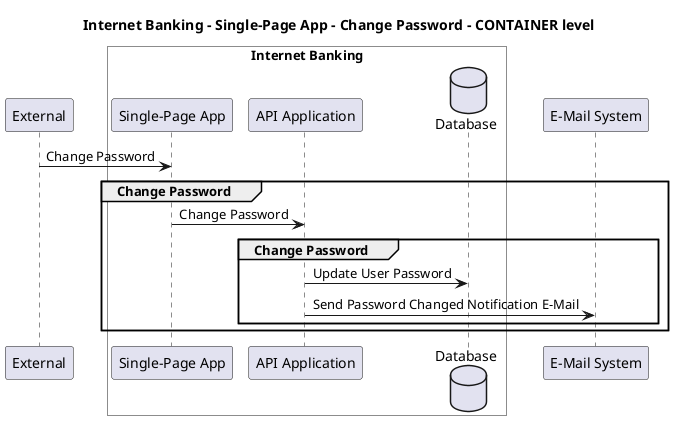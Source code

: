 @startuml

title Internet Banking - Single-Page App - Change Password - CONTAINER level

participant "External" as C4InterFlow.SoftwareSystems.ExternalSystem

box "Internet Banking" #White
    participant "Single-Page App" as BigBankPlc.SoftwareSystems.InternetBanking.Containers.SinglePageApp
    participant "API Application" as BigBankPlc.SoftwareSystems.InternetBanking.Containers.APIApplication
    database "Database" as BigBankPlc.SoftwareSystems.InternetBanking.Containers.Database
end box

participant "E-Mail System" as BigBankPlc.SoftwareSystems.EMailSystem

C4InterFlow.SoftwareSystems.ExternalSystem -> BigBankPlc.SoftwareSystems.InternetBanking.Containers.SinglePageApp : Change Password
group Change Password
BigBankPlc.SoftwareSystems.InternetBanking.Containers.SinglePageApp -> BigBankPlc.SoftwareSystems.InternetBanking.Containers.APIApplication : Change Password
group Change Password
BigBankPlc.SoftwareSystems.InternetBanking.Containers.APIApplication -> BigBankPlc.SoftwareSystems.InternetBanking.Containers.Database : Update User Password
BigBankPlc.SoftwareSystems.InternetBanking.Containers.APIApplication -> BigBankPlc.SoftwareSystems.EMailSystem : Send Password Changed Notification E-Mail
end
end


@enduml
